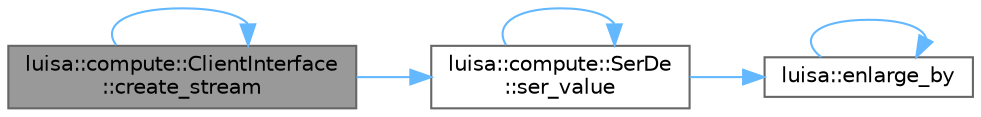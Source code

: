 digraph "luisa::compute::ClientInterface::create_stream"
{
 // LATEX_PDF_SIZE
  bgcolor="transparent";
  edge [fontname=Helvetica,fontsize=10,labelfontname=Helvetica,labelfontsize=10];
  node [fontname=Helvetica,fontsize=10,shape=box,height=0.2,width=0.4];
  rankdir="LR";
  Node1 [id="Node000001",label="luisa::compute::ClientInterface\l::create_stream",height=0.2,width=0.4,color="gray40", fillcolor="grey60", style="filled", fontcolor="black",tooltip=" "];
  Node1 -> Node1 [id="edge6_Node000001_Node000001",color="steelblue1",style="solid",tooltip=" "];
  Node1 -> Node2 [id="edge7_Node000001_Node000002",color="steelblue1",style="solid",tooltip=" "];
  Node2 [id="Node000002",label="luisa::compute::SerDe\l::ser_value",height=0.2,width=0.4,color="grey40", fillcolor="white", style="filled",URL="$classluisa_1_1compute_1_1_ser_de.html#a1cdaa211ad8e94f8b5f365b1f7ff4c87",tooltip=" "];
  Node2 -> Node3 [id="edge8_Node000002_Node000003",color="steelblue1",style="solid",tooltip=" "];
  Node3 [id="Node000003",label="luisa::enlarge_by",height=0.2,width=0.4,color="grey40", fillcolor="white", style="filled",URL="$namespaceluisa.html#a29039881fd35f6de9b7acd9a9b4ea886",tooltip=" "];
  Node3 -> Node3 [id="edge9_Node000003_Node000003",color="steelblue1",style="solid",tooltip=" "];
  Node2 -> Node2 [id="edge10_Node000002_Node000002",color="steelblue1",style="solid",tooltip=" "];
}
